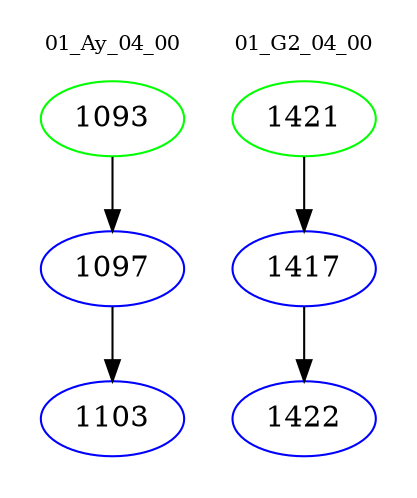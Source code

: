 digraph{
subgraph cluster_0 {
color = white
label = "01_Ay_04_00";
fontsize=10;
T0_1093 [label="1093", color="green"]
T0_1093 -> T0_1097 [color="black"]
T0_1097 [label="1097", color="blue"]
T0_1097 -> T0_1103 [color="black"]
T0_1103 [label="1103", color="blue"]
}
subgraph cluster_1 {
color = white
label = "01_G2_04_00";
fontsize=10;
T1_1421 [label="1421", color="green"]
T1_1421 -> T1_1417 [color="black"]
T1_1417 [label="1417", color="blue"]
T1_1417 -> T1_1422 [color="black"]
T1_1422 [label="1422", color="blue"]
}
}
